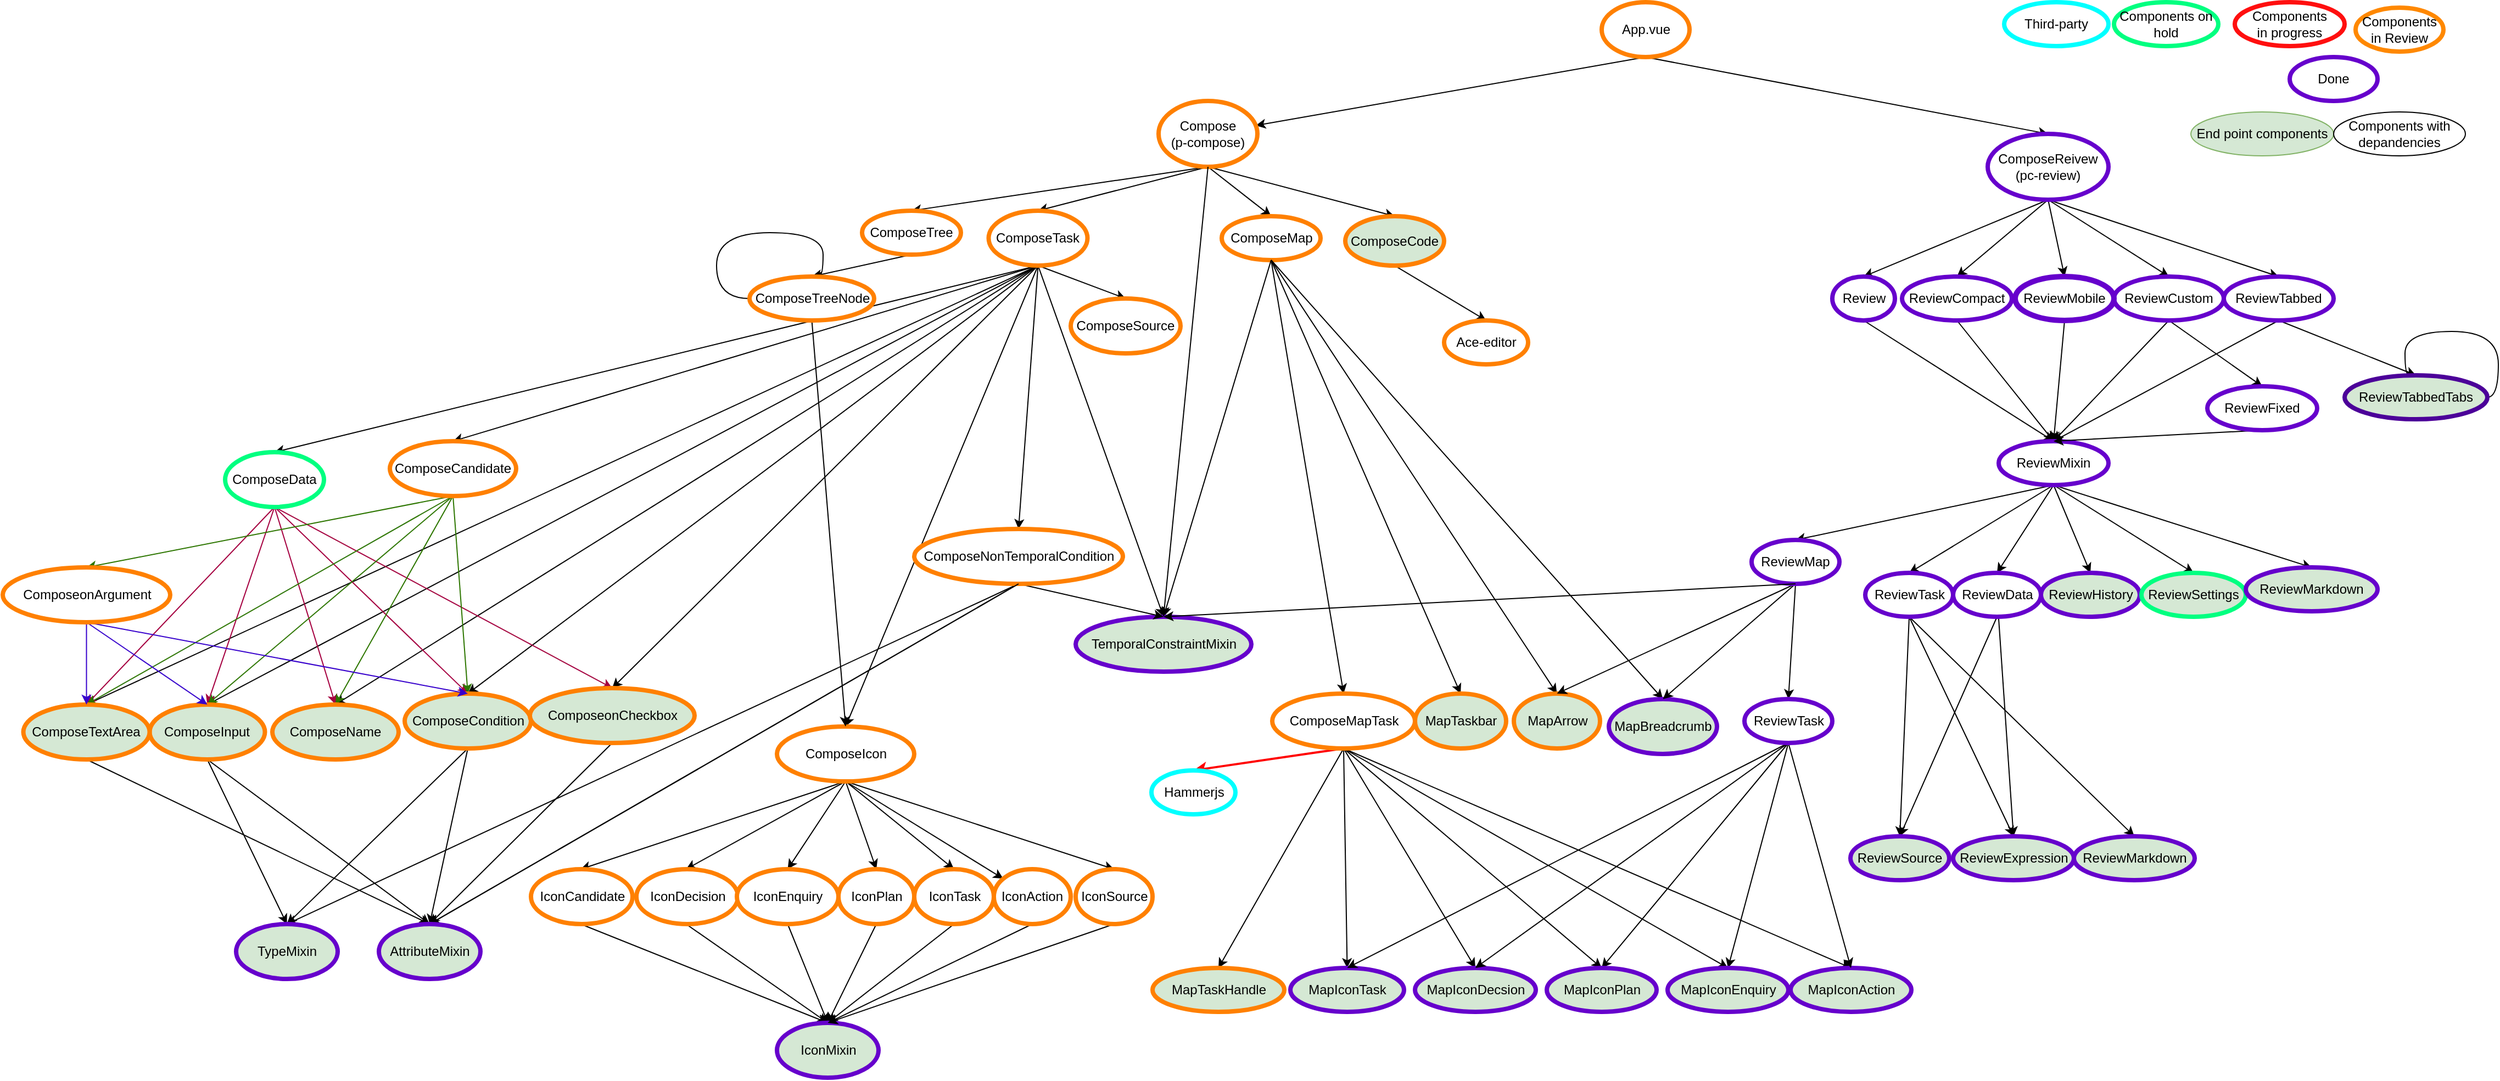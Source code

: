 <mxfile version="21.1.8" type="github">
  <diagram name="v1.0.0" id="n8G7o3eAPn_Wvr_kKuBB">
    <mxGraphModel dx="2731" dy="1041" grid="1" gridSize="10" guides="1" tooltips="1" connect="1" arrows="1" fold="1" page="1" pageScale="1" pageWidth="827" pageHeight="1169" math="0" shadow="0">
      <root>
        <mxCell id="0" />
        <mxCell id="1" parent="0" />
        <mxCell id="FQSfcEZK8xAJ8cy2tzZz-1" style="rounded=0;orthogonalLoop=1;jettySize=auto;html=1;exitX=0.5;exitY=1;exitDx=0;exitDy=0;" parent="1" source="WLR_GNIUdRpMmE6UeqxM-1" target="K1b-8OR3-BWI2US4WDN9-1" edge="1">
          <mxGeometry relative="1" as="geometry">
            <mxPoint x="397.809" y="122.42" as="sourcePoint" />
          </mxGeometry>
        </mxCell>
        <mxCell id="FQSfcEZK8xAJ8cy2tzZz-2" style="rounded=0;orthogonalLoop=1;jettySize=auto;html=1;exitX=0.5;exitY=1;exitDx=0;exitDy=0;entryX=0.5;entryY=0;entryDx=0;entryDy=0;" parent="1" source="WLR_GNIUdRpMmE6UeqxM-1" target="WLR_GNIUdRpMmE6UeqxM-2" edge="1">
          <mxGeometry relative="1" as="geometry" />
        </mxCell>
        <mxCell id="WLR_GNIUdRpMmE6UeqxM-1" value="App.vue" style="ellipse;whiteSpace=wrap;html=1;strokeWidth=4;strokeColor=#FF8000;" parent="1" vertex="1">
          <mxGeometry x="383.5" y="10" width="80" height="50" as="geometry" />
        </mxCell>
        <mxCell id="FQSfcEZK8xAJ8cy2tzZz-130" style="edgeStyle=none;rounded=0;orthogonalLoop=1;jettySize=auto;html=1;exitX=0.5;exitY=1;exitDx=0;exitDy=0;entryX=0.5;entryY=0;entryDx=0;entryDy=0;" parent="1" source="WLR_GNIUdRpMmE6UeqxM-2" target="FQSfcEZK8xAJ8cy2tzZz-120" edge="1">
          <mxGeometry relative="1" as="geometry" />
        </mxCell>
        <mxCell id="FQSfcEZK8xAJ8cy2tzZz-131" style="edgeStyle=none;rounded=0;orthogonalLoop=1;jettySize=auto;html=1;exitX=0.5;exitY=1;exitDx=0;exitDy=0;entryX=0.5;entryY=0;entryDx=0;entryDy=0;" parent="1" source="WLR_GNIUdRpMmE6UeqxM-2" target="FQSfcEZK8xAJ8cy2tzZz-121" edge="1">
          <mxGeometry relative="1" as="geometry" />
        </mxCell>
        <mxCell id="FQSfcEZK8xAJ8cy2tzZz-132" style="edgeStyle=none;rounded=0;orthogonalLoop=1;jettySize=auto;html=1;exitX=0.5;exitY=1;exitDx=0;exitDy=0;entryX=0.5;entryY=0;entryDx=0;entryDy=0;" parent="1" source="WLR_GNIUdRpMmE6UeqxM-2" target="FQSfcEZK8xAJ8cy2tzZz-127" edge="1">
          <mxGeometry relative="1" as="geometry" />
        </mxCell>
        <mxCell id="FQSfcEZK8xAJ8cy2tzZz-133" style="edgeStyle=none;rounded=0;orthogonalLoop=1;jettySize=auto;html=1;exitX=0.5;exitY=1;exitDx=0;exitDy=0;entryX=0.5;entryY=0;entryDx=0;entryDy=0;" parent="1" source="WLR_GNIUdRpMmE6UeqxM-2" target="FQSfcEZK8xAJ8cy2tzZz-128" edge="1">
          <mxGeometry relative="1" as="geometry" />
        </mxCell>
        <mxCell id="FQSfcEZK8xAJ8cy2tzZz-134" style="edgeStyle=none;rounded=0;orthogonalLoop=1;jettySize=auto;html=1;exitX=0.5;exitY=1;exitDx=0;exitDy=0;entryX=0.5;entryY=0;entryDx=0;entryDy=0;" parent="1" source="WLR_GNIUdRpMmE6UeqxM-2" target="FQSfcEZK8xAJ8cy2tzZz-129" edge="1">
          <mxGeometry relative="1" as="geometry" />
        </mxCell>
        <mxCell id="WLR_GNIUdRpMmE6UeqxM-2" value="ComposeReivew&lt;br&gt;(pc-review)" style="ellipse;whiteSpace=wrap;html=1;strokeWidth=4;strokeColor=#6600CC;" parent="1" vertex="1">
          <mxGeometry x="735" y="130" width="110" height="60" as="geometry" />
        </mxCell>
        <mxCell id="FQSfcEZK8xAJ8cy2tzZz-8" style="edgeStyle=none;rounded=0;orthogonalLoop=1;jettySize=auto;html=1;exitX=0.5;exitY=1;exitDx=0;exitDy=0;entryX=0.5;entryY=0;entryDx=0;entryDy=0;" parent="1" source="K1b-8OR3-BWI2US4WDN9-1" target="FQSfcEZK8xAJ8cy2tzZz-3" edge="1">
          <mxGeometry relative="1" as="geometry" />
        </mxCell>
        <mxCell id="FQSfcEZK8xAJ8cy2tzZz-9" style="edgeStyle=none;rounded=0;orthogonalLoop=1;jettySize=auto;html=1;exitX=0.5;exitY=1;exitDx=0;exitDy=0;entryX=0.5;entryY=0;entryDx=0;entryDy=0;" parent="1" source="K1b-8OR3-BWI2US4WDN9-1" target="FQSfcEZK8xAJ8cy2tzZz-4" edge="1">
          <mxGeometry relative="1" as="geometry" />
        </mxCell>
        <mxCell id="FQSfcEZK8xAJ8cy2tzZz-10" style="edgeStyle=none;rounded=0;orthogonalLoop=1;jettySize=auto;html=1;exitX=0.5;exitY=1;exitDx=0;exitDy=0;entryX=0.5;entryY=0;entryDx=0;entryDy=0;" parent="1" source="K1b-8OR3-BWI2US4WDN9-1" target="FQSfcEZK8xAJ8cy2tzZz-5" edge="1">
          <mxGeometry relative="1" as="geometry" />
        </mxCell>
        <mxCell id="FQSfcEZK8xAJ8cy2tzZz-11" style="edgeStyle=none;rounded=0;orthogonalLoop=1;jettySize=auto;html=1;exitX=0.5;exitY=1;exitDx=0;exitDy=0;entryX=0.5;entryY=0;entryDx=0;entryDy=0;" parent="1" source="K1b-8OR3-BWI2US4WDN9-1" target="FQSfcEZK8xAJ8cy2tzZz-6" edge="1">
          <mxGeometry relative="1" as="geometry" />
        </mxCell>
        <mxCell id="K1b-8OR3-BWI2US4WDN9-1" value="Compose&lt;br&gt;(p-compose)" style="ellipse;whiteSpace=wrap;html=1;strokeColor=#FF8000;strokeWidth=4;" parent="1" vertex="1">
          <mxGeometry x="-20" y="100" width="90" height="60" as="geometry" />
        </mxCell>
        <mxCell id="FQSfcEZK8xAJ8cy2tzZz-15" style="edgeStyle=none;rounded=0;orthogonalLoop=1;jettySize=auto;html=1;exitX=0.5;exitY=1;exitDx=0;exitDy=0;entryX=0.5;entryY=0;entryDx=0;entryDy=0;" parent="1" source="FQSfcEZK8xAJ8cy2tzZz-3" target="FQSfcEZK8xAJ8cy2tzZz-14" edge="1">
          <mxGeometry relative="1" as="geometry" />
        </mxCell>
        <mxCell id="FQSfcEZK8xAJ8cy2tzZz-3" value="ComposeMap" style="ellipse;whiteSpace=wrap;html=1;strokeColor=#FF8000;strokeWidth=4;" parent="1" vertex="1">
          <mxGeometry x="37.5" y="205" width="90" height="40" as="geometry" />
        </mxCell>
        <mxCell id="FQSfcEZK8xAJ8cy2tzZz-52" style="edgeStyle=none;rounded=0;orthogonalLoop=1;jettySize=auto;html=1;exitX=0.5;exitY=1;exitDx=0;exitDy=0;entryX=0.5;entryY=0;entryDx=0;entryDy=0;" parent="1" source="FQSfcEZK8xAJ8cy2tzZz-4" target="FQSfcEZK8xAJ8cy2tzZz-42" edge="1">
          <mxGeometry relative="1" as="geometry" />
        </mxCell>
        <mxCell id="FQSfcEZK8xAJ8cy2tzZz-53" style="edgeStyle=none;rounded=0;orthogonalLoop=1;jettySize=auto;html=1;exitX=0.5;exitY=1;exitDx=0;exitDy=0;entryX=0.5;entryY=0;entryDx=0;entryDy=0;" parent="1" source="FQSfcEZK8xAJ8cy2tzZz-4" target="FQSfcEZK8xAJ8cy2tzZz-43" edge="1">
          <mxGeometry relative="1" as="geometry" />
        </mxCell>
        <mxCell id="FQSfcEZK8xAJ8cy2tzZz-54" style="edgeStyle=none;rounded=0;orthogonalLoop=1;jettySize=auto;html=1;entryX=0.5;entryY=0;entryDx=0;entryDy=0;exitX=0.5;exitY=1;exitDx=0;exitDy=0;" parent="1" source="FQSfcEZK8xAJ8cy2tzZz-4" target="FQSfcEZK8xAJ8cy2tzZz-44" edge="1">
          <mxGeometry relative="1" as="geometry">
            <mxPoint x="-145" y="280" as="sourcePoint" />
          </mxGeometry>
        </mxCell>
        <mxCell id="FQSfcEZK8xAJ8cy2tzZz-55" style="edgeStyle=none;rounded=0;orthogonalLoop=1;jettySize=auto;html=1;exitX=0.5;exitY=1;exitDx=0;exitDy=0;entryX=0.5;entryY=0;entryDx=0;entryDy=0;" parent="1" source="FQSfcEZK8xAJ8cy2tzZz-4" target="FQSfcEZK8xAJ8cy2tzZz-45" edge="1">
          <mxGeometry relative="1" as="geometry" />
        </mxCell>
        <mxCell id="FQSfcEZK8xAJ8cy2tzZz-56" style="edgeStyle=none;rounded=0;orthogonalLoop=1;jettySize=auto;html=1;exitX=0.5;exitY=1;exitDx=0;exitDy=0;entryX=0.5;entryY=0;entryDx=0;entryDy=0;" parent="1" source="FQSfcEZK8xAJ8cy2tzZz-4" target="FQSfcEZK8xAJ8cy2tzZz-46" edge="1">
          <mxGeometry relative="1" as="geometry" />
        </mxCell>
        <mxCell id="FQSfcEZK8xAJ8cy2tzZz-57" style="edgeStyle=none;rounded=0;orthogonalLoop=1;jettySize=auto;html=1;exitX=0.5;exitY=1;exitDx=0;exitDy=0;entryX=0.5;entryY=0;entryDx=0;entryDy=0;" parent="1" source="FQSfcEZK8xAJ8cy2tzZz-4" target="FQSfcEZK8xAJ8cy2tzZz-47" edge="1">
          <mxGeometry relative="1" as="geometry" />
        </mxCell>
        <mxCell id="FQSfcEZK8xAJ8cy2tzZz-58" style="edgeStyle=none;rounded=0;orthogonalLoop=1;jettySize=auto;html=1;exitX=0.5;exitY=1;exitDx=0;exitDy=0;entryX=0.5;entryY=0;entryDx=0;entryDy=0;" parent="1" source="FQSfcEZK8xAJ8cy2tzZz-4" target="FQSfcEZK8xAJ8cy2tzZz-48" edge="1">
          <mxGeometry relative="1" as="geometry" />
        </mxCell>
        <mxCell id="FQSfcEZK8xAJ8cy2tzZz-59" style="edgeStyle=none;rounded=0;orthogonalLoop=1;jettySize=auto;html=1;exitX=0.5;exitY=1;exitDx=0;exitDy=0;entryX=0.5;entryY=0;entryDx=0;entryDy=0;" parent="1" source="FQSfcEZK8xAJ8cy2tzZz-4" target="FQSfcEZK8xAJ8cy2tzZz-49" edge="1">
          <mxGeometry relative="1" as="geometry" />
        </mxCell>
        <mxCell id="FQSfcEZK8xAJ8cy2tzZz-60" style="edgeStyle=none;rounded=0;orthogonalLoop=1;jettySize=auto;html=1;exitX=0.5;exitY=1;exitDx=0;exitDy=0;entryX=0.5;entryY=0;entryDx=0;entryDy=0;" parent="1" source="FQSfcEZK8xAJ8cy2tzZz-4" target="FQSfcEZK8xAJ8cy2tzZz-50" edge="1">
          <mxGeometry relative="1" as="geometry" />
        </mxCell>
        <mxCell id="FQSfcEZK8xAJ8cy2tzZz-62" style="edgeStyle=none;rounded=0;orthogonalLoop=1;jettySize=auto;html=1;exitX=0.5;exitY=1;exitDx=0;exitDy=0;entryX=0.5;entryY=0;entryDx=0;entryDy=0;" parent="1" source="FQSfcEZK8xAJ8cy2tzZz-4" target="FQSfcEZK8xAJ8cy2tzZz-7" edge="1">
          <mxGeometry relative="1" as="geometry" />
        </mxCell>
        <mxCell id="fpewWREkb0NHnZuS_dQi-2" style="rounded=0;orthogonalLoop=1;jettySize=auto;html=1;exitX=0.5;exitY=1;exitDx=0;exitDy=0;entryX=0.5;entryY=0;entryDx=0;entryDy=0;" edge="1" parent="1" source="FQSfcEZK8xAJ8cy2tzZz-4" target="FQSfcEZK8xAJ8cy2tzZz-51">
          <mxGeometry relative="1" as="geometry" />
        </mxCell>
        <mxCell id="FQSfcEZK8xAJ8cy2tzZz-4" value="ComposeTask" style="ellipse;whiteSpace=wrap;html=1;strokeWidth=4;strokeColor=#FF8000;" parent="1" vertex="1">
          <mxGeometry x="-174.75" y="200" width="90" height="50" as="geometry" />
        </mxCell>
        <mxCell id="FQSfcEZK8xAJ8cy2tzZz-114" style="edgeStyle=none;rounded=0;orthogonalLoop=1;jettySize=auto;html=1;exitX=0.5;exitY=1;exitDx=0;exitDy=0;entryX=0.5;entryY=0;entryDx=0;entryDy=0;" parent="1" source="FQSfcEZK8xAJ8cy2tzZz-5" target="FQSfcEZK8xAJ8cy2tzZz-113" edge="1">
          <mxGeometry relative="1" as="geometry" />
        </mxCell>
        <mxCell id="FQSfcEZK8xAJ8cy2tzZz-5" value="ComposeTree" style="ellipse;whiteSpace=wrap;html=1;strokeColor=#FF8000;strokeWidth=4;" parent="1" vertex="1">
          <mxGeometry x="-290" y="200" width="90" height="40" as="geometry" />
        </mxCell>
        <mxCell id="1Sh4EC-GFjN5RX8Deifn-7" style="edgeStyle=none;rounded=0;orthogonalLoop=1;jettySize=auto;html=1;exitX=0.5;exitY=1;exitDx=0;exitDy=0;entryX=0.5;entryY=0;entryDx=0;entryDy=0;" parent="1" source="FQSfcEZK8xAJ8cy2tzZz-6" target="1Sh4EC-GFjN5RX8Deifn-6" edge="1">
          <mxGeometry relative="1" as="geometry" />
        </mxCell>
        <mxCell id="FQSfcEZK8xAJ8cy2tzZz-6" value="ComposeCode" style="ellipse;whiteSpace=wrap;html=1;fillColor=#d5e8d4;strokeColor=#FF8000;strokeWidth=4;" parent="1" vertex="1">
          <mxGeometry x="150" y="205" width="90" height="45" as="geometry" />
        </mxCell>
        <mxCell id="FQSfcEZK8xAJ8cy2tzZz-13" style="edgeStyle=none;rounded=0;orthogonalLoop=1;jettySize=auto;html=1;exitX=1;exitY=0.5;exitDx=0;exitDy=0;" parent="1" edge="1">
          <mxGeometry relative="1" as="geometry">
            <mxPoint x="-37.5" y="465" as="sourcePoint" />
            <mxPoint x="-37.5" y="465" as="targetPoint" />
          </mxGeometry>
        </mxCell>
        <mxCell id="FQSfcEZK8xAJ8cy2tzZz-17" style="rounded=0;orthogonalLoop=1;jettySize=auto;html=1;exitX=0.5;exitY=1;exitDx=0;exitDy=0;entryX=0.5;entryY=0;entryDx=0;entryDy=0;" parent="1" source="FQSfcEZK8xAJ8cy2tzZz-3" target="FQSfcEZK8xAJ8cy2tzZz-16" edge="1">
          <mxGeometry relative="1" as="geometry" />
        </mxCell>
        <mxCell id="FQSfcEZK8xAJ8cy2tzZz-19" style="rounded=0;orthogonalLoop=1;jettySize=auto;html=1;exitX=0.5;exitY=1;exitDx=0;exitDy=0;entryX=0.5;entryY=0;entryDx=0;entryDy=0;" parent="1" source="FQSfcEZK8xAJ8cy2tzZz-3" target="FQSfcEZK8xAJ8cy2tzZz-18" edge="1">
          <mxGeometry relative="1" as="geometry" />
        </mxCell>
        <mxCell id="FQSfcEZK8xAJ8cy2tzZz-21" style="rounded=0;orthogonalLoop=1;jettySize=auto;html=1;exitX=0.5;exitY=1;exitDx=0;exitDy=0;entryX=0.5;entryY=0;entryDx=0;entryDy=0;" parent="1" source="FQSfcEZK8xAJ8cy2tzZz-3" target="FQSfcEZK8xAJ8cy2tzZz-20" edge="1">
          <mxGeometry relative="1" as="geometry" />
        </mxCell>
        <mxCell id="FQSfcEZK8xAJ8cy2tzZz-23" style="edgeStyle=none;rounded=0;orthogonalLoop=1;jettySize=auto;html=1;exitX=0.5;exitY=1;exitDx=0;exitDy=0;entryX=0.5;entryY=0;entryDx=0;entryDy=0;" parent="1" source="FQSfcEZK8xAJ8cy2tzZz-3" target="FQSfcEZK8xAJ8cy2tzZz-7" edge="1">
          <mxGeometry relative="1" as="geometry" />
        </mxCell>
        <mxCell id="FQSfcEZK8xAJ8cy2tzZz-28" style="edgeStyle=none;rounded=0;orthogonalLoop=1;jettySize=auto;html=1;entryX=0.5;entryY=0;entryDx=0;entryDy=0;exitX=0.5;exitY=1;exitDx=0;exitDy=0;" parent="1" source="FQSfcEZK8xAJ8cy2tzZz-14" target="FQSfcEZK8xAJ8cy2tzZz-27" edge="1">
          <mxGeometry relative="1" as="geometry" />
        </mxCell>
        <mxCell id="FQSfcEZK8xAJ8cy2tzZz-34" style="edgeStyle=none;rounded=0;orthogonalLoop=1;jettySize=auto;html=1;exitX=0.5;exitY=1;exitDx=0;exitDy=0;entryX=0.5;entryY=0;entryDx=0;entryDy=0;" parent="1" source="FQSfcEZK8xAJ8cy2tzZz-14" target="FQSfcEZK8xAJ8cy2tzZz-29" edge="1">
          <mxGeometry relative="1" as="geometry" />
        </mxCell>
        <mxCell id="FQSfcEZK8xAJ8cy2tzZz-35" style="edgeStyle=none;rounded=0;orthogonalLoop=1;jettySize=auto;html=1;exitX=0.5;exitY=1;exitDx=0;exitDy=0;entryX=0.5;entryY=0;entryDx=0;entryDy=0;" parent="1" source="FQSfcEZK8xAJ8cy2tzZz-14" target="FQSfcEZK8xAJ8cy2tzZz-30" edge="1">
          <mxGeometry relative="1" as="geometry" />
        </mxCell>
        <mxCell id="FQSfcEZK8xAJ8cy2tzZz-36" style="edgeStyle=none;rounded=0;orthogonalLoop=1;jettySize=auto;html=1;exitX=0.5;exitY=1;exitDx=0;exitDy=0;entryX=0.5;entryY=0;entryDx=0;entryDy=0;" parent="1" source="FQSfcEZK8xAJ8cy2tzZz-14" target="FQSfcEZK8xAJ8cy2tzZz-31" edge="1">
          <mxGeometry relative="1" as="geometry" />
        </mxCell>
        <mxCell id="FQSfcEZK8xAJ8cy2tzZz-37" style="edgeStyle=none;rounded=0;orthogonalLoop=1;jettySize=auto;html=1;exitX=0.5;exitY=1;exitDx=0;exitDy=0;entryX=0.5;entryY=0;entryDx=0;entryDy=0;" parent="1" source="FQSfcEZK8xAJ8cy2tzZz-14" target="FQSfcEZK8xAJ8cy2tzZz-32" edge="1">
          <mxGeometry relative="1" as="geometry" />
        </mxCell>
        <mxCell id="FQSfcEZK8xAJ8cy2tzZz-38" style="edgeStyle=none;rounded=0;orthogonalLoop=1;jettySize=auto;html=1;exitX=0.5;exitY=1;exitDx=0;exitDy=0;entryX=0.5;entryY=0;entryDx=0;entryDy=0;" parent="1" source="FQSfcEZK8xAJ8cy2tzZz-14" target="FQSfcEZK8xAJ8cy2tzZz-33" edge="1">
          <mxGeometry relative="1" as="geometry" />
        </mxCell>
        <mxCell id="1Sh4EC-GFjN5RX8Deifn-5" style="edgeStyle=none;rounded=0;orthogonalLoop=1;jettySize=auto;html=1;exitX=0.5;exitY=1;exitDx=0;exitDy=0;entryX=0.5;entryY=0;entryDx=0;entryDy=0;strokeWidth=2;strokeColor=#FF0000;" parent="1" source="FQSfcEZK8xAJ8cy2tzZz-14" target="1Sh4EC-GFjN5RX8Deifn-2" edge="1">
          <mxGeometry relative="1" as="geometry" />
        </mxCell>
        <mxCell id="FQSfcEZK8xAJ8cy2tzZz-14" value="ComposeMapTask" style="ellipse;whiteSpace=wrap;html=1;strokeColor=#FF8000;strokeWidth=4;" parent="1" vertex="1">
          <mxGeometry x="83.5" y="640" width="130" height="50" as="geometry" />
        </mxCell>
        <mxCell id="FQSfcEZK8xAJ8cy2tzZz-16" value="MapArrow" style="ellipse;whiteSpace=wrap;html=1;fillColor=#d5e8d4;strokeColor=#FF8000;strokeWidth=4;" parent="1" vertex="1">
          <mxGeometry x="303.5" y="640" width="78.5" height="50" as="geometry" />
        </mxCell>
        <mxCell id="FQSfcEZK8xAJ8cy2tzZz-18" value="MapBreadcrumb" style="ellipse;whiteSpace=wrap;html=1;fillColor=#d5e8d4;strokeColor=#6600CC;strokeWidth=4;" parent="1" vertex="1">
          <mxGeometry x="390" y="645" width="98.5" height="50" as="geometry" />
        </mxCell>
        <mxCell id="FQSfcEZK8xAJ8cy2tzZz-20" value="MapTaskbar" style="ellipse;whiteSpace=wrap;html=1;fillColor=#d5e8d4;strokeColor=#FF8000;strokeWidth=4;" parent="1" vertex="1">
          <mxGeometry x="213.5" y="640" width="83" height="50" as="geometry" />
        </mxCell>
        <mxCell id="FQSfcEZK8xAJ8cy2tzZz-27" value="&lt;div style=&quot;font-size: 12px; line-height: 19px;&quot;&gt;&lt;span style=&quot;font-size: 12px;&quot;&gt;&lt;font style=&quot;font-size: 12px;&quot; color=&quot;#030303&quot;&gt;MapTaskHandle&lt;/font&gt;&lt;/span&gt;&lt;/div&gt;" style="ellipse;whiteSpace=wrap;html=1;fontSize=12;fillColor=#d5e8d4;strokeColor=#FF8000;labelBackgroundColor=none;strokeWidth=4;" parent="1" vertex="1">
          <mxGeometry x="-25.5" y="890" width="120" height="40" as="geometry" />
        </mxCell>
        <mxCell id="FQSfcEZK8xAJ8cy2tzZz-29" value="&lt;div style=&quot;font-size: 12px; line-height: 19px;&quot;&gt;&lt;span style=&quot;font-size: 12px;&quot;&gt;&lt;font style=&quot;font-size: 12px;&quot; color=&quot;#030303&quot;&gt;MapIconTask&lt;/font&gt;&lt;/span&gt;&lt;/div&gt;" style="ellipse;whiteSpace=wrap;html=1;fontSize=12;fillColor=#d5e8d4;strokeColor=#6600CC;labelBackgroundColor=none;strokeWidth=4;" parent="1" vertex="1">
          <mxGeometry x="100" y="890" width="103.5" height="40" as="geometry" />
        </mxCell>
        <mxCell id="FQSfcEZK8xAJ8cy2tzZz-7" value="TemporalConstraintMixin" style="ellipse;whiteSpace=wrap;html=1;fillColor=#d5e8d4;strokeColor=#6600CC;strokeWidth=4;" parent="1" vertex="1">
          <mxGeometry x="-95.5" y="570" width="160" height="50" as="geometry" />
        </mxCell>
        <mxCell id="FQSfcEZK8xAJ8cy2tzZz-30" value="&lt;div style=&quot;font-size: 12px; line-height: 19px;&quot;&gt;&lt;span style=&quot;font-size: 12px;&quot;&gt;&lt;font style=&quot;font-size: 12px;&quot; color=&quot;#030303&quot;&gt;MapIconDecsion&lt;/font&gt;&lt;/span&gt;&lt;/div&gt;" style="ellipse;whiteSpace=wrap;html=1;fontSize=12;fillColor=#d5e8d4;strokeColor=#6600CC;labelBackgroundColor=none;strokeWidth=4;" parent="1" vertex="1">
          <mxGeometry x="213.5" y="890" width="110" height="40" as="geometry" />
        </mxCell>
        <mxCell id="FQSfcEZK8xAJ8cy2tzZz-31" value="&lt;div style=&quot;font-size: 12px; line-height: 19px;&quot;&gt;&lt;span style=&quot;font-size: 12px;&quot;&gt;&lt;font style=&quot;font-size: 12px;&quot; color=&quot;#030303&quot;&gt;MapIconPlan&lt;/font&gt;&lt;/span&gt;&lt;/div&gt;" style="ellipse;whiteSpace=wrap;html=1;fontSize=12;fillColor=#d5e8d4;strokeColor=#82b366;labelBackgroundColor=none;" parent="1" vertex="1">
          <mxGeometry x="333.5" y="890" width="100" height="40" as="geometry" />
        </mxCell>
        <mxCell id="FQSfcEZK8xAJ8cy2tzZz-32" value="&lt;div style=&quot;font-size: 12px; line-height: 19px;&quot;&gt;&lt;span style=&quot;font-size: 12px;&quot;&gt;&lt;font style=&quot;font-size: 12px;&quot; color=&quot;#030303&quot;&gt;MapIconEnquiry&lt;/font&gt;&lt;/span&gt;&lt;/div&gt;" style="ellipse;whiteSpace=wrap;html=1;fontSize=12;fillColor=#d5e8d4;strokeColor=#82b366;labelBackgroundColor=none;" parent="1" vertex="1">
          <mxGeometry x="443.5" y="890" width="110" height="40" as="geometry" />
        </mxCell>
        <mxCell id="FQSfcEZK8xAJ8cy2tzZz-33" value="&lt;div style=&quot;font-size: 12px; line-height: 19px;&quot;&gt;&lt;span style=&quot;font-size: 12px;&quot;&gt;&lt;font style=&quot;font-size: 12px;&quot; color=&quot;#030303&quot;&gt;MapIconAction&lt;/font&gt;&lt;/span&gt;&lt;/div&gt;" style="ellipse;whiteSpace=wrap;html=1;fontSize=12;fillColor=#d5e8d4;strokeColor=#6600CC;labelBackgroundColor=none;strokeWidth=4;" parent="1" vertex="1">
          <mxGeometry x="555.5" y="890" width="110" height="40" as="geometry" />
        </mxCell>
        <mxCell id="FQSfcEZK8xAJ8cy2tzZz-12" style="edgeStyle=none;rounded=0;orthogonalLoop=1;jettySize=auto;html=1;exitX=0.5;exitY=1;exitDx=0;exitDy=0;entryX=0.5;entryY=0;entryDx=0;entryDy=0;labelBorderColor=#FFFFFF;shadow=0;" parent="1" source="K1b-8OR3-BWI2US4WDN9-1" target="FQSfcEZK8xAJ8cy2tzZz-7" edge="1">
          <mxGeometry relative="1" as="geometry" />
        </mxCell>
        <mxCell id="FQSfcEZK8xAJ8cy2tzZz-65" style="edgeStyle=none;rounded=0;orthogonalLoop=1;jettySize=auto;html=1;exitX=0.5;exitY=1;exitDx=0;exitDy=0;entryX=0.5;entryY=0;entryDx=0;entryDy=0;fillColor=#d80073;strokeColor=#A50040;" parent="1" source="FQSfcEZK8xAJ8cy2tzZz-42" target="FQSfcEZK8xAJ8cy2tzZz-50" edge="1">
          <mxGeometry relative="1" as="geometry" />
        </mxCell>
        <mxCell id="FQSfcEZK8xAJ8cy2tzZz-66" style="edgeStyle=none;rounded=0;orthogonalLoop=1;jettySize=auto;html=1;exitX=0.5;exitY=1;exitDx=0;exitDy=0;entryX=0.5;entryY=0;entryDx=0;entryDy=0;fillColor=#d80073;strokeColor=#A50040;" parent="1" source="FQSfcEZK8xAJ8cy2tzZz-42" target="FQSfcEZK8xAJ8cy2tzZz-46" edge="1">
          <mxGeometry relative="1" as="geometry" />
        </mxCell>
        <mxCell id="FQSfcEZK8xAJ8cy2tzZz-67" style="edgeStyle=none;rounded=0;orthogonalLoop=1;jettySize=auto;html=1;exitX=0.5;exitY=1;exitDx=0;exitDy=0;entryX=0.5;entryY=0;entryDx=0;entryDy=0;fillColor=#d80073;strokeColor=#A50040;" parent="1" source="FQSfcEZK8xAJ8cy2tzZz-42" target="FQSfcEZK8xAJ8cy2tzZz-47" edge="1">
          <mxGeometry relative="1" as="geometry" />
        </mxCell>
        <mxCell id="FQSfcEZK8xAJ8cy2tzZz-68" style="edgeStyle=none;rounded=0;orthogonalLoop=1;jettySize=auto;html=1;exitX=0.5;exitY=1;exitDx=0;exitDy=0;entryX=0.5;entryY=0;entryDx=0;entryDy=0;fillColor=#d80073;strokeColor=#A50040;" parent="1" source="FQSfcEZK8xAJ8cy2tzZz-42" target="FQSfcEZK8xAJ8cy2tzZz-45" edge="1">
          <mxGeometry relative="1" as="geometry" />
        </mxCell>
        <mxCell id="FQSfcEZK8xAJ8cy2tzZz-69" style="edgeStyle=none;rounded=0;orthogonalLoop=1;jettySize=auto;html=1;exitX=0.5;exitY=1;exitDx=0;exitDy=0;entryX=0.5;entryY=0;entryDx=0;entryDy=0;fillColor=#d80073;strokeColor=#A50040;" parent="1" source="FQSfcEZK8xAJ8cy2tzZz-42" target="FQSfcEZK8xAJ8cy2tzZz-48" edge="1">
          <mxGeometry relative="1" as="geometry" />
        </mxCell>
        <mxCell id="FQSfcEZK8xAJ8cy2tzZz-42" value="ComposeData" style="ellipse;whiteSpace=wrap;html=1;strokeColor=#00FF80;strokeWidth=4;" parent="1" vertex="1">
          <mxGeometry x="-870" y="420" width="90" height="50" as="geometry" />
        </mxCell>
        <mxCell id="FQSfcEZK8xAJ8cy2tzZz-43" value="ComposeSource" style="ellipse;whiteSpace=wrap;html=1;fillColor=default;strokeColor=#FF8000;strokeWidth=4;" parent="1" vertex="1">
          <mxGeometry x="-100" y="280" width="100" height="50" as="geometry" />
        </mxCell>
        <mxCell id="FQSfcEZK8xAJ8cy2tzZz-72" style="edgeStyle=none;rounded=0;orthogonalLoop=1;jettySize=auto;html=1;exitX=0.5;exitY=1;exitDx=0;exitDy=0;entryX=0.5;entryY=0;entryDx=0;entryDy=0;fillColor=#60a917;strokeColor=#2D7600;" parent="1" source="FQSfcEZK8xAJ8cy2tzZz-44" target="FQSfcEZK8xAJ8cy2tzZz-71" edge="1">
          <mxGeometry relative="1" as="geometry" />
        </mxCell>
        <mxCell id="FQSfcEZK8xAJ8cy2tzZz-74" style="edgeStyle=none;rounded=0;orthogonalLoop=1;jettySize=auto;html=1;exitX=0.5;exitY=1;exitDx=0;exitDy=0;entryX=0.5;entryY=0;entryDx=0;entryDy=0;fillColor=#60a917;strokeColor=#2D7600;" parent="1" source="FQSfcEZK8xAJ8cy2tzZz-44" target="FQSfcEZK8xAJ8cy2tzZz-48" edge="1">
          <mxGeometry relative="1" as="geometry" />
        </mxCell>
        <mxCell id="FQSfcEZK8xAJ8cy2tzZz-75" style="edgeStyle=none;rounded=0;orthogonalLoop=1;jettySize=auto;html=1;exitX=0.5;exitY=1;exitDx=0;exitDy=0;entryX=0.5;entryY=0;entryDx=0;entryDy=0;fillColor=#60a917;strokeColor=#2D7600;" parent="1" source="FQSfcEZK8xAJ8cy2tzZz-44" target="FQSfcEZK8xAJ8cy2tzZz-45" edge="1">
          <mxGeometry relative="1" as="geometry" />
        </mxCell>
        <mxCell id="FQSfcEZK8xAJ8cy2tzZz-76" style="edgeStyle=none;rounded=0;orthogonalLoop=1;jettySize=auto;html=1;exitX=0.5;exitY=1;exitDx=0;exitDy=0;entryX=0.5;entryY=0;entryDx=0;entryDy=0;fillColor=#60a917;strokeColor=#2D7600;" parent="1" source="FQSfcEZK8xAJ8cy2tzZz-44" target="FQSfcEZK8xAJ8cy2tzZz-46" edge="1">
          <mxGeometry relative="1" as="geometry" />
        </mxCell>
        <mxCell id="FQSfcEZK8xAJ8cy2tzZz-77" style="edgeStyle=none;rounded=0;orthogonalLoop=1;jettySize=auto;html=1;exitX=0.5;exitY=1;exitDx=0;exitDy=0;entryX=0.5;entryY=0;entryDx=0;entryDy=0;fillColor=#60a917;strokeColor=#2D7600;" parent="1" source="FQSfcEZK8xAJ8cy2tzZz-44" target="FQSfcEZK8xAJ8cy2tzZz-47" edge="1">
          <mxGeometry relative="1" as="geometry" />
        </mxCell>
        <mxCell id="FQSfcEZK8xAJ8cy2tzZz-45" value="ComposeName" style="ellipse;whiteSpace=wrap;html=1;fillColor=#d5e8d4;strokeColor=#FF8000;strokeWidth=4;" parent="1" vertex="1">
          <mxGeometry x="-827" y="650" width="115" height="50" as="geometry" />
        </mxCell>
        <mxCell id="fpewWREkb0NHnZuS_dQi-7" style="rounded=0;orthogonalLoop=1;jettySize=auto;html=1;exitX=0.5;exitY=1;exitDx=0;exitDy=0;entryX=0.5;entryY=0;entryDx=0;entryDy=0;" edge="1" parent="1" source="FQSfcEZK8xAJ8cy2tzZz-46" target="FQSfcEZK8xAJ8cy2tzZz-105">
          <mxGeometry relative="1" as="geometry" />
        </mxCell>
        <mxCell id="fpewWREkb0NHnZuS_dQi-9" style="edgeStyle=none;rounded=0;orthogonalLoop=1;jettySize=auto;html=1;exitX=0.5;exitY=1;exitDx=0;exitDy=0;entryX=0.5;entryY=0;entryDx=0;entryDy=0;" edge="1" parent="1" source="FQSfcEZK8xAJ8cy2tzZz-46" target="FQSfcEZK8xAJ8cy2tzZz-107">
          <mxGeometry relative="1" as="geometry" />
        </mxCell>
        <mxCell id="FQSfcEZK8xAJ8cy2tzZz-46" value="ComposeInput" style="ellipse;whiteSpace=wrap;html=1;fillColor=#d5e8d4;strokeColor=#FF8000;strokeWidth=4;" parent="1" vertex="1">
          <mxGeometry x="-938.75" y="650" width="105" height="50" as="geometry" />
        </mxCell>
        <mxCell id="fpewWREkb0NHnZuS_dQi-3" style="rounded=0;orthogonalLoop=1;jettySize=auto;html=1;exitX=0.5;exitY=1;exitDx=0;exitDy=0;entryX=0.5;entryY=0;entryDx=0;entryDy=0;" edge="1" parent="1" source="FQSfcEZK8xAJ8cy2tzZz-47" target="FQSfcEZK8xAJ8cy2tzZz-107">
          <mxGeometry relative="1" as="geometry" />
        </mxCell>
        <mxCell id="FQSfcEZK8xAJ8cy2tzZz-47" value="ComposeTextArea" style="ellipse;whiteSpace=wrap;html=1;fillColor=#d5e8d4;strokeColor=#FF8000;strokeWidth=4;" parent="1" vertex="1">
          <mxGeometry x="-1053.75" y="650" width="115" height="50" as="geometry" />
        </mxCell>
        <mxCell id="fpewWREkb0NHnZuS_dQi-10" style="edgeStyle=none;rounded=0;orthogonalLoop=1;jettySize=auto;html=1;exitX=0.5;exitY=1;exitDx=0;exitDy=0;entryX=0.5;entryY=0;entryDx=0;entryDy=0;" edge="1" parent="1" source="FQSfcEZK8xAJ8cy2tzZz-48" target="FQSfcEZK8xAJ8cy2tzZz-107">
          <mxGeometry relative="1" as="geometry" />
        </mxCell>
        <mxCell id="fpewWREkb0NHnZuS_dQi-11" style="edgeStyle=none;rounded=0;orthogonalLoop=1;jettySize=auto;html=1;exitX=0.5;exitY=1;exitDx=0;exitDy=0;entryX=0.5;entryY=0;entryDx=0;entryDy=0;" edge="1" parent="1" source="FQSfcEZK8xAJ8cy2tzZz-48" target="FQSfcEZK8xAJ8cy2tzZz-105">
          <mxGeometry relative="1" as="geometry" />
        </mxCell>
        <mxCell id="FQSfcEZK8xAJ8cy2tzZz-48" value="ComposeCondition" style="ellipse;whiteSpace=wrap;html=1;fillColor=#d5e8d4;strokeColor=#FF8000;strokeWidth=4;" parent="1" vertex="1">
          <mxGeometry x="-706.5" y="640" width="115" height="50" as="geometry" />
        </mxCell>
        <mxCell id="FQSfcEZK8xAJ8cy2tzZz-109" style="edgeStyle=none;rounded=0;orthogonalLoop=1;jettySize=auto;html=1;exitX=0.5;exitY=1;exitDx=0;exitDy=0;entryX=0.5;entryY=0;entryDx=0;entryDy=0;" parent="1" source="FQSfcEZK8xAJ8cy2tzZz-49" target="FQSfcEZK8xAJ8cy2tzZz-107" edge="1">
          <mxGeometry relative="1" as="geometry" />
        </mxCell>
        <mxCell id="FQSfcEZK8xAJ8cy2tzZz-110" style="edgeStyle=none;rounded=0;orthogonalLoop=1;jettySize=auto;html=1;exitX=0.5;exitY=1;exitDx=0;exitDy=0;entryX=0.5;entryY=0;entryDx=0;entryDy=0;" parent="1" source="FQSfcEZK8xAJ8cy2tzZz-49" target="FQSfcEZK8xAJ8cy2tzZz-7" edge="1">
          <mxGeometry relative="1" as="geometry" />
        </mxCell>
        <mxCell id="fpewWREkb0NHnZuS_dQi-14" style="edgeStyle=none;rounded=0;orthogonalLoop=1;jettySize=auto;html=1;exitX=0.5;exitY=1;exitDx=0;exitDy=0;entryX=0.5;entryY=0;entryDx=0;entryDy=0;" edge="1" parent="1" source="FQSfcEZK8xAJ8cy2tzZz-49" target="FQSfcEZK8xAJ8cy2tzZz-105">
          <mxGeometry relative="1" as="geometry" />
        </mxCell>
        <mxCell id="FQSfcEZK8xAJ8cy2tzZz-49" value="ComposeNonTemporalCondition" style="ellipse;whiteSpace=wrap;html=1;strokeColor=#FF8000;strokeWidth=4;" parent="1" vertex="1">
          <mxGeometry x="-242.5" y="490" width="190" height="50" as="geometry" />
        </mxCell>
        <mxCell id="FQSfcEZK8xAJ8cy2tzZz-90" style="edgeStyle=none;rounded=0;orthogonalLoop=1;jettySize=auto;html=1;exitX=0.5;exitY=1;exitDx=0;exitDy=0;entryX=0.5;entryY=0;entryDx=0;entryDy=0;" parent="1" source="FQSfcEZK8xAJ8cy2tzZz-51" target="FQSfcEZK8xAJ8cy2tzZz-84" edge="1">
          <mxGeometry relative="1" as="geometry" />
        </mxCell>
        <mxCell id="FQSfcEZK8xAJ8cy2tzZz-91" style="edgeStyle=none;rounded=0;orthogonalLoop=1;jettySize=auto;html=1;exitX=0.5;exitY=1;exitDx=0;exitDy=0;entryX=0.5;entryY=0;entryDx=0;entryDy=0;" parent="1" source="FQSfcEZK8xAJ8cy2tzZz-51" target="FQSfcEZK8xAJ8cy2tzZz-85" edge="1">
          <mxGeometry relative="1" as="geometry" />
        </mxCell>
        <mxCell id="FQSfcEZK8xAJ8cy2tzZz-92" style="edgeStyle=none;rounded=0;orthogonalLoop=1;jettySize=auto;html=1;exitX=0.5;exitY=1;exitDx=0;exitDy=0;entryX=0.5;entryY=0;entryDx=0;entryDy=0;" parent="1" source="FQSfcEZK8xAJ8cy2tzZz-51" target="FQSfcEZK8xAJ8cy2tzZz-86" edge="1">
          <mxGeometry relative="1" as="geometry" />
        </mxCell>
        <mxCell id="FQSfcEZK8xAJ8cy2tzZz-93" style="edgeStyle=none;rounded=0;orthogonalLoop=1;jettySize=auto;html=1;exitX=0.5;exitY=1;exitDx=0;exitDy=0;entryX=0.5;entryY=0;entryDx=0;entryDy=0;" parent="1" source="FQSfcEZK8xAJ8cy2tzZz-51" target="FQSfcEZK8xAJ8cy2tzZz-87" edge="1">
          <mxGeometry relative="1" as="geometry" />
        </mxCell>
        <mxCell id="FQSfcEZK8xAJ8cy2tzZz-94" style="edgeStyle=none;rounded=0;orthogonalLoop=1;jettySize=auto;html=1;exitX=0.5;exitY=1;exitDx=0;exitDy=0;entryX=0.5;entryY=0;entryDx=0;entryDy=0;" parent="1" source="FQSfcEZK8xAJ8cy2tzZz-51" target="FQSfcEZK8xAJ8cy2tzZz-88" edge="1">
          <mxGeometry relative="1" as="geometry" />
        </mxCell>
        <mxCell id="FQSfcEZK8xAJ8cy2tzZz-95" style="edgeStyle=none;rounded=0;orthogonalLoop=1;jettySize=auto;html=1;exitX=0.5;exitY=1;exitDx=0;exitDy=0;" parent="1" source="FQSfcEZK8xAJ8cy2tzZz-51" target="FQSfcEZK8xAJ8cy2tzZz-89" edge="1">
          <mxGeometry relative="1" as="geometry" />
        </mxCell>
        <mxCell id="hgqMB4pY9LAcgHJK_ChO-7" style="edgeStyle=none;rounded=0;orthogonalLoop=1;jettySize=auto;html=1;exitX=0.5;exitY=1;exitDx=0;exitDy=0;entryX=0.5;entryY=0;entryDx=0;entryDy=0;" parent="1" source="FQSfcEZK8xAJ8cy2tzZz-51" target="hgqMB4pY9LAcgHJK_ChO-5" edge="1">
          <mxGeometry relative="1" as="geometry" />
        </mxCell>
        <mxCell id="FQSfcEZK8xAJ8cy2tzZz-51" value="ComposeIcon" style="ellipse;whiteSpace=wrap;html=1;strokeWidth=4;strokeColor=#FF8000;" parent="1" vertex="1">
          <mxGeometry x="-367.5" y="670" width="125" height="50" as="geometry" />
        </mxCell>
        <mxCell id="FQSfcEZK8xAJ8cy2tzZz-80" style="edgeStyle=none;rounded=0;orthogonalLoop=1;jettySize=auto;html=1;exitX=0.5;exitY=1;exitDx=0;exitDy=0;entryX=0.5;entryY=0;entryDx=0;entryDy=0;fillColor=#6a00ff;strokeColor=#3700CC;" parent="1" source="FQSfcEZK8xAJ8cy2tzZz-71" target="FQSfcEZK8xAJ8cy2tzZz-46" edge="1">
          <mxGeometry relative="1" as="geometry" />
        </mxCell>
        <mxCell id="FQSfcEZK8xAJ8cy2tzZz-81" style="edgeStyle=none;rounded=0;orthogonalLoop=1;jettySize=auto;html=1;exitX=0.5;exitY=1;exitDx=0;exitDy=0;entryX=0.5;entryY=0;entryDx=0;entryDy=0;fillColor=#6a00ff;strokeColor=#3700CC;" parent="1" source="FQSfcEZK8xAJ8cy2tzZz-71" target="FQSfcEZK8xAJ8cy2tzZz-48" edge="1">
          <mxGeometry relative="1" as="geometry" />
        </mxCell>
        <mxCell id="FQSfcEZK8xAJ8cy2tzZz-82" style="edgeStyle=none;rounded=0;orthogonalLoop=1;jettySize=auto;html=1;exitX=0.5;exitY=1;exitDx=0;exitDy=0;entryX=0.5;entryY=0;entryDx=0;entryDy=0;fillColor=#6a00ff;strokeColor=#3700CC;" parent="1" source="FQSfcEZK8xAJ8cy2tzZz-71" target="FQSfcEZK8xAJ8cy2tzZz-47" edge="1">
          <mxGeometry relative="1" as="geometry" />
        </mxCell>
        <mxCell id="FQSfcEZK8xAJ8cy2tzZz-71" value="ComposeonArgument" style="ellipse;whiteSpace=wrap;html=1;strokeWidth=4;strokeColor=#FF8000;" parent="1" vertex="1">
          <mxGeometry x="-1072.5" y="525" width="152.5" height="50" as="geometry" />
        </mxCell>
        <mxCell id="FQSfcEZK8xAJ8cy2tzZz-44" value="ComposeCandidate" style="ellipse;whiteSpace=wrap;html=1;strokeWidth=4;strokeColor=#FF8000;" parent="1" vertex="1">
          <mxGeometry x="-720" y="410" width="115" height="50" as="geometry" />
        </mxCell>
        <mxCell id="FQSfcEZK8xAJ8cy2tzZz-99" style="edgeStyle=none;rounded=0;orthogonalLoop=1;jettySize=auto;html=1;exitX=0.5;exitY=1;exitDx=0;exitDy=0;entryX=0.5;entryY=0;entryDx=0;entryDy=0;" parent="1" source="FQSfcEZK8xAJ8cy2tzZz-84" target="FQSfcEZK8xAJ8cy2tzZz-98" edge="1">
          <mxGeometry relative="1" as="geometry">
            <mxPoint x="-347.5" y="1070" as="targetPoint" />
          </mxGeometry>
        </mxCell>
        <mxCell id="FQSfcEZK8xAJ8cy2tzZz-84" value="IconCandidate" style="ellipse;whiteSpace=wrap;html=1;" parent="1" vertex="1">
          <mxGeometry x="-592.5" y="800" width="92.5" height="50" as="geometry" />
        </mxCell>
        <mxCell id="FQSfcEZK8xAJ8cy2tzZz-100" style="edgeStyle=none;rounded=0;orthogonalLoop=1;jettySize=auto;html=1;exitX=0.5;exitY=1;exitDx=0;exitDy=0;entryX=0.5;entryY=0;entryDx=0;entryDy=0;" parent="1" source="FQSfcEZK8xAJ8cy2tzZz-85" target="FQSfcEZK8xAJ8cy2tzZz-98" edge="1">
          <mxGeometry relative="1" as="geometry" />
        </mxCell>
        <mxCell id="FQSfcEZK8xAJ8cy2tzZz-85" value="IconDecision" style="ellipse;whiteSpace=wrap;html=1;" parent="1" vertex="1">
          <mxGeometry x="-496.5" y="800" width="92.5" height="50" as="geometry" />
        </mxCell>
        <mxCell id="FQSfcEZK8xAJ8cy2tzZz-101" style="edgeStyle=none;rounded=0;orthogonalLoop=1;jettySize=auto;html=1;exitX=0.5;exitY=1;exitDx=0;exitDy=0;entryX=0.5;entryY=0;entryDx=0;entryDy=0;" parent="1" source="FQSfcEZK8xAJ8cy2tzZz-86" target="FQSfcEZK8xAJ8cy2tzZz-98" edge="1">
          <mxGeometry relative="1" as="geometry">
            <mxPoint x="-327.5" y="1080" as="targetPoint" />
          </mxGeometry>
        </mxCell>
        <mxCell id="FQSfcEZK8xAJ8cy2tzZz-86" value="IconEnquiry" style="ellipse;whiteSpace=wrap;html=1;" parent="1" vertex="1">
          <mxGeometry x="-404" y="800" width="92.5" height="50" as="geometry" />
        </mxCell>
        <mxCell id="FQSfcEZK8xAJ8cy2tzZz-102" style="edgeStyle=none;rounded=0;orthogonalLoop=1;jettySize=auto;html=1;exitX=0.5;exitY=1;exitDx=0;exitDy=0;entryX=0.5;entryY=0;entryDx=0;entryDy=0;" parent="1" source="FQSfcEZK8xAJ8cy2tzZz-87" target="FQSfcEZK8xAJ8cy2tzZz-98" edge="1">
          <mxGeometry relative="1" as="geometry" />
        </mxCell>
        <mxCell id="FQSfcEZK8xAJ8cy2tzZz-87" value="IconPlan&lt;span style=&quot;color: rgba(0, 0, 0, 0); font-family: monospace; font-size: 0px; text-align: start; white-space: nowrap;&quot;&gt;%3CmxGraphModel%3E%3Croot%3E%3CmxCell%20id%3D%220%22%2F%3E%3CmxCell%20id%3D%221%22%20parent%3D%220%22%2F%3E%3CmxCell%20id%3D%222%22%20value%3D%22Icon%22%20style%3D%22ellipse%3BwhiteSpace%3Dwrap%3Bhtml%3D1%3B%22%20vertex%3D%221%22%20parent%3D%221%22%3E%3CmxGeometry%20x%3D%22-290%22%20y%3D%22910%22%20width%3D%2292.5%22%20height%3D%2250%22%20as%3D%22geometry%22%2F%3E%3C%2FmxCell%3E%3C%2Froot%3E%3C%2FmxGraphModel%3E&lt;/span&gt;" style="ellipse;whiteSpace=wrap;html=1;" parent="1" vertex="1">
          <mxGeometry x="-311.5" y="800" width="69" height="50" as="geometry" />
        </mxCell>
        <mxCell id="FQSfcEZK8xAJ8cy2tzZz-103" style="edgeStyle=none;rounded=0;orthogonalLoop=1;jettySize=auto;html=1;exitX=0.5;exitY=1;exitDx=0;exitDy=0;entryX=0.5;entryY=0;entryDx=0;entryDy=0;" parent="1" source="FQSfcEZK8xAJ8cy2tzZz-88" target="FQSfcEZK8xAJ8cy2tzZz-98" edge="1">
          <mxGeometry relative="1" as="geometry" />
        </mxCell>
        <mxCell id="FQSfcEZK8xAJ8cy2tzZz-88" value="IconTask" style="ellipse;whiteSpace=wrap;html=1;strokeWidth=4;strokeColor=#FF8000;" parent="1" vertex="1">
          <mxGeometry x="-242.5" y="800" width="72.5" height="50" as="geometry" />
        </mxCell>
        <mxCell id="FQSfcEZK8xAJ8cy2tzZz-104" style="edgeStyle=none;rounded=0;orthogonalLoop=1;jettySize=auto;html=1;exitX=0.5;exitY=1;exitDx=0;exitDy=0;entryX=0.5;entryY=0;entryDx=0;entryDy=0;" parent="1" source="FQSfcEZK8xAJ8cy2tzZz-89" target="FQSfcEZK8xAJ8cy2tzZz-98" edge="1">
          <mxGeometry relative="1" as="geometry" />
        </mxCell>
        <mxCell id="FQSfcEZK8xAJ8cy2tzZz-89" value="IconAction" style="ellipse;whiteSpace=wrap;html=1;strokeWidth=4;strokeColor=#FF8000;" parent="1" vertex="1">
          <mxGeometry x="-170" y="800" width="70" height="50" as="geometry" />
        </mxCell>
        <mxCell id="fpewWREkb0NHnZuS_dQi-12" style="edgeStyle=none;rounded=0;orthogonalLoop=1;jettySize=auto;html=1;exitX=0.5;exitY=1;exitDx=0;exitDy=0;entryX=0.5;entryY=0;entryDx=0;entryDy=0;" edge="1" parent="1" source="FQSfcEZK8xAJ8cy2tzZz-50" target="FQSfcEZK8xAJ8cy2tzZz-107">
          <mxGeometry relative="1" as="geometry" />
        </mxCell>
        <mxCell id="FQSfcEZK8xAJ8cy2tzZz-50" value="ComposeonCheckbox" style="ellipse;whiteSpace=wrap;html=1;fillColor=#d5e8d4;strokeColor=#FF8000;strokeWidth=4;" parent="1" vertex="1">
          <mxGeometry x="-592.5" y="635" width="150" height="50" as="geometry" />
        </mxCell>
        <mxCell id="FQSfcEZK8xAJ8cy2tzZz-98" value="IconMixin" style="ellipse;whiteSpace=wrap;html=1;fillColor=#d5e8d4;strokeColor=#6600CC;strokeWidth=4;" parent="1" vertex="1">
          <mxGeometry x="-367.5" y="940" width="92.5" height="50" as="geometry" />
        </mxCell>
        <mxCell id="FQSfcEZK8xAJ8cy2tzZz-105" value="TypeMixin" style="ellipse;whiteSpace=wrap;html=1;fillColor=#d5e8d4;strokeColor=#6600CC;strokeWidth=4;" parent="1" vertex="1">
          <mxGeometry x="-860" y="850" width="92.5" height="50" as="geometry" />
        </mxCell>
        <mxCell id="FQSfcEZK8xAJ8cy2tzZz-117" style="edgeStyle=none;rounded=0;orthogonalLoop=1;jettySize=auto;html=1;exitX=0.5;exitY=1;exitDx=0;exitDy=0;entryX=0.5;entryY=0;entryDx=0;entryDy=0;" parent="1" source="FQSfcEZK8xAJ8cy2tzZz-113" target="FQSfcEZK8xAJ8cy2tzZz-51" edge="1">
          <mxGeometry relative="1" as="geometry">
            <mxPoint x="-310" y="590" as="targetPoint" />
          </mxGeometry>
        </mxCell>
        <mxCell id="FQSfcEZK8xAJ8cy2tzZz-119" style="edgeStyle=orthogonalEdgeStyle;rounded=0;orthogonalLoop=1;jettySize=auto;html=1;exitX=0;exitY=0.5;exitDx=0;exitDy=0;curved=1;entryX=0.5;entryY=0;entryDx=0;entryDy=0;" parent="1" source="FQSfcEZK8xAJ8cy2tzZz-113" target="FQSfcEZK8xAJ8cy2tzZz-113" edge="1">
          <mxGeometry relative="1" as="geometry">
            <mxPoint x="-342.5" y="230" as="targetPoint" />
            <Array as="points">
              <mxPoint x="-422.5" y="280" />
              <mxPoint x="-422.5" y="220" />
              <mxPoint x="-325.5" y="220" />
            </Array>
          </mxGeometry>
        </mxCell>
        <mxCell id="FQSfcEZK8xAJ8cy2tzZz-113" value="ComposeTreeNode" style="ellipse;whiteSpace=wrap;html=1;strokeColor=#FF8000;strokeWidth=4;" parent="1" vertex="1">
          <mxGeometry x="-392.5" y="260" width="113.5" height="40" as="geometry" />
        </mxCell>
        <mxCell id="FQSfcEZK8xAJ8cy2tzZz-136" style="edgeStyle=none;rounded=0;orthogonalLoop=1;jettySize=auto;html=1;exitX=0.5;exitY=1;exitDx=0;exitDy=0;entryX=0.5;entryY=0;entryDx=0;entryDy=0;" parent="1" source="FQSfcEZK8xAJ8cy2tzZz-120" target="FQSfcEZK8xAJ8cy2tzZz-135" edge="1">
          <mxGeometry relative="1" as="geometry" />
        </mxCell>
        <mxCell id="FQSfcEZK8xAJ8cy2tzZz-120" value="Review" style="ellipse;whiteSpace=wrap;html=1;strokeColor=#6600CC;strokeWidth=4;" parent="1" vertex="1">
          <mxGeometry x="593.5" y="260" width="57" height="40" as="geometry" />
        </mxCell>
        <mxCell id="FQSfcEZK8xAJ8cy2tzZz-137" style="edgeStyle=none;rounded=0;orthogonalLoop=1;jettySize=auto;html=1;exitX=0.5;exitY=1;exitDx=0;exitDy=0;entryX=0.5;entryY=0;entryDx=0;entryDy=0;" parent="1" source="FQSfcEZK8xAJ8cy2tzZz-121" target="FQSfcEZK8xAJ8cy2tzZz-135" edge="1">
          <mxGeometry relative="1" as="geometry" />
        </mxCell>
        <mxCell id="FQSfcEZK8xAJ8cy2tzZz-121" value="ReviewCompact" style="ellipse;whiteSpace=wrap;html=1;strokeWidth=4;strokeColor=#6600CC;fillColor=#FFFFFF;fontColor=#000000;" parent="1" vertex="1">
          <mxGeometry x="657" y="260" width="100" height="40" as="geometry" />
        </mxCell>
        <mxCell id="FQSfcEZK8xAJ8cy2tzZz-138" style="edgeStyle=none;rounded=0;orthogonalLoop=1;jettySize=auto;html=1;exitX=0.5;exitY=1;exitDx=0;exitDy=0;entryX=0.5;entryY=0;entryDx=0;entryDy=0;" parent="1" source="FQSfcEZK8xAJ8cy2tzZz-127" target="FQSfcEZK8xAJ8cy2tzZz-135" edge="1">
          <mxGeometry relative="1" as="geometry" />
        </mxCell>
        <mxCell id="FQSfcEZK8xAJ8cy2tzZz-184" style="edgeStyle=none;rounded=0;orthogonalLoop=1;jettySize=auto;html=1;exitX=0.5;exitY=1;exitDx=0;exitDy=0;entryX=0.5;entryY=0;entryDx=0;entryDy=0;" parent="1" source="FQSfcEZK8xAJ8cy2tzZz-127" target="FQSfcEZK8xAJ8cy2tzZz-183" edge="1">
          <mxGeometry relative="1" as="geometry" />
        </mxCell>
        <mxCell id="FQSfcEZK8xAJ8cy2tzZz-127" value="ReviewTabbed" style="ellipse;whiteSpace=wrap;html=1;strokeWidth=4;strokeColor=#6600CC;" parent="1" vertex="1">
          <mxGeometry x="950" y="260" width="100" height="40" as="geometry" />
        </mxCell>
        <mxCell id="FQSfcEZK8xAJ8cy2tzZz-139" style="edgeStyle=none;rounded=0;orthogonalLoop=1;jettySize=auto;html=1;exitX=0.5;exitY=1;exitDx=0;exitDy=0;entryX=0.5;entryY=0;entryDx=0;entryDy=0;" parent="1" source="FQSfcEZK8xAJ8cy2tzZz-128" target="FQSfcEZK8xAJ8cy2tzZz-135" edge="1">
          <mxGeometry relative="1" as="geometry" />
        </mxCell>
        <mxCell id="FQSfcEZK8xAJ8cy2tzZz-142" style="edgeStyle=none;rounded=0;orthogonalLoop=1;jettySize=auto;html=1;exitX=0.5;exitY=1;exitDx=0;exitDy=0;entryX=0.5;entryY=0;entryDx=0;entryDy=0;" parent="1" source="FQSfcEZK8xAJ8cy2tzZz-128" target="FQSfcEZK8xAJ8cy2tzZz-141" edge="1">
          <mxGeometry relative="1" as="geometry" />
        </mxCell>
        <mxCell id="FQSfcEZK8xAJ8cy2tzZz-128" value="ReviewCustom" style="ellipse;whiteSpace=wrap;html=1;strokeColor=#6600CC;strokeWidth=4;" parent="1" vertex="1">
          <mxGeometry x="850" y="260" width="100" height="40" as="geometry" />
        </mxCell>
        <mxCell id="FQSfcEZK8xAJ8cy2tzZz-140" style="edgeStyle=none;rounded=0;orthogonalLoop=1;jettySize=auto;html=1;exitX=0.5;exitY=1;exitDx=0;exitDy=0;entryX=0.5;entryY=0;entryDx=0;entryDy=0;" parent="1" source="FQSfcEZK8xAJ8cy2tzZz-129" target="FQSfcEZK8xAJ8cy2tzZz-135" edge="1">
          <mxGeometry relative="1" as="geometry" />
        </mxCell>
        <mxCell id="FQSfcEZK8xAJ8cy2tzZz-129" value="ReviewMobile" style="ellipse;whiteSpace=wrap;html=1;strokeWidth=5;strokeColor=#6600CC;" parent="1" vertex="1">
          <mxGeometry x="760" y="260" width="90" height="40" as="geometry" />
        </mxCell>
        <mxCell id="FQSfcEZK8xAJ8cy2tzZz-151" style="edgeStyle=none;rounded=0;orthogonalLoop=1;jettySize=auto;html=1;entryX=0.5;entryY=0;entryDx=0;entryDy=0;exitX=0.5;exitY=1;exitDx=0;exitDy=0;" parent="1" source="FQSfcEZK8xAJ8cy2tzZz-135" target="oN7eqfgRcnpaMSwysXvP-16" edge="1">
          <mxGeometry relative="1" as="geometry">
            <mxPoint x="840" y="600" as="sourcePoint" />
            <mxPoint x="583.5" y="530.0" as="targetPoint" />
          </mxGeometry>
        </mxCell>
        <mxCell id="FQSfcEZK8xAJ8cy2tzZz-152" style="edgeStyle=none;rounded=0;orthogonalLoop=1;jettySize=auto;html=1;exitX=0.5;exitY=1;exitDx=0;exitDy=0;entryX=0.5;entryY=0;entryDx=0;entryDy=0;" parent="1" source="FQSfcEZK8xAJ8cy2tzZz-135" target="FQSfcEZK8xAJ8cy2tzZz-146" edge="1">
          <mxGeometry relative="1" as="geometry" />
        </mxCell>
        <mxCell id="FQSfcEZK8xAJ8cy2tzZz-153" style="edgeStyle=none;rounded=0;orthogonalLoop=1;jettySize=auto;html=1;exitX=0.5;exitY=1;exitDx=0;exitDy=0;entryX=0.5;entryY=0;entryDx=0;entryDy=0;" parent="1" source="FQSfcEZK8xAJ8cy2tzZz-135" target="FQSfcEZK8xAJ8cy2tzZz-147" edge="1">
          <mxGeometry relative="1" as="geometry" />
        </mxCell>
        <mxCell id="FQSfcEZK8xAJ8cy2tzZz-154" style="edgeStyle=none;rounded=0;orthogonalLoop=1;jettySize=auto;html=1;exitX=0.5;exitY=1;exitDx=0;exitDy=0;entryX=0.5;entryY=0;entryDx=0;entryDy=0;" parent="1" source="FQSfcEZK8xAJ8cy2tzZz-135" target="FQSfcEZK8xAJ8cy2tzZz-148" edge="1">
          <mxGeometry relative="1" as="geometry" />
        </mxCell>
        <mxCell id="FQSfcEZK8xAJ8cy2tzZz-155" style="edgeStyle=none;rounded=0;orthogonalLoop=1;jettySize=auto;html=1;exitX=0.5;exitY=1;exitDx=0;exitDy=0;entryX=0.5;entryY=0;entryDx=0;entryDy=0;" parent="1" source="FQSfcEZK8xAJ8cy2tzZz-135" target="FQSfcEZK8xAJ8cy2tzZz-149" edge="1">
          <mxGeometry relative="1" as="geometry" />
        </mxCell>
        <mxCell id="FQSfcEZK8xAJ8cy2tzZz-156" style="edgeStyle=none;rounded=0;orthogonalLoop=1;jettySize=auto;html=1;exitX=0.5;exitY=1;exitDx=0;exitDy=0;entryX=0.5;entryY=0;entryDx=0;entryDy=0;" parent="1" source="FQSfcEZK8xAJ8cy2tzZz-135" target="FQSfcEZK8xAJ8cy2tzZz-150" edge="1">
          <mxGeometry relative="1" as="geometry" />
        </mxCell>
        <mxCell id="FQSfcEZK8xAJ8cy2tzZz-135" value="ReviewMixin" style="ellipse;whiteSpace=wrap;html=1;strokeColor=#6600CC;strokeWidth=4;" parent="1" vertex="1">
          <mxGeometry x="745" y="410" width="100" height="40" as="geometry" />
        </mxCell>
        <mxCell id="FQSfcEZK8xAJ8cy2tzZz-143" style="edgeStyle=none;rounded=0;orthogonalLoop=1;jettySize=auto;html=1;exitX=0.5;exitY=1;exitDx=0;exitDy=0;entryX=0.5;entryY=0;entryDx=0;entryDy=0;" parent="1" source="FQSfcEZK8xAJ8cy2tzZz-141" target="FQSfcEZK8xAJ8cy2tzZz-135" edge="1">
          <mxGeometry relative="1" as="geometry" />
        </mxCell>
        <mxCell id="FQSfcEZK8xAJ8cy2tzZz-141" value="ReviewFixed" style="ellipse;whiteSpace=wrap;html=1;strokeColor=#6600CC;strokeWidth=4;" parent="1" vertex="1">
          <mxGeometry x="935" y="360" width="100" height="40" as="geometry" />
        </mxCell>
        <mxCell id="FQSfcEZK8xAJ8cy2tzZz-163" style="edgeStyle=none;rounded=0;orthogonalLoop=1;jettySize=auto;html=1;exitX=0.5;exitY=1;exitDx=0;exitDy=0;entryX=0.5;entryY=0;entryDx=0;entryDy=0;" parent="1" source="oN7eqfgRcnpaMSwysXvP-16" target="FQSfcEZK8xAJ8cy2tzZz-16" edge="1">
          <mxGeometry relative="1" as="geometry">
            <mxPoint x="583.5" y="570.0" as="sourcePoint" />
          </mxGeometry>
        </mxCell>
        <mxCell id="FQSfcEZK8xAJ8cy2tzZz-164" style="edgeStyle=none;rounded=0;orthogonalLoop=1;jettySize=auto;html=1;exitX=0.5;exitY=1;exitDx=0;exitDy=0;entryX=0.5;entryY=0;entryDx=0;entryDy=0;" parent="1" source="oN7eqfgRcnpaMSwysXvP-16" target="FQSfcEZK8xAJ8cy2tzZz-18" edge="1">
          <mxGeometry relative="1" as="geometry">
            <mxPoint x="583.5" y="570.0" as="sourcePoint" />
          </mxGeometry>
        </mxCell>
        <mxCell id="FQSfcEZK8xAJ8cy2tzZz-166" style="edgeStyle=none;rounded=0;orthogonalLoop=1;jettySize=auto;html=1;entryX=0.5;entryY=0;entryDx=0;entryDy=0;exitX=0.5;exitY=1;exitDx=0;exitDy=0;" parent="1" source="oN7eqfgRcnpaMSwysXvP-16" target="FQSfcEZK8xAJ8cy2tzZz-165" edge="1">
          <mxGeometry relative="1" as="geometry">
            <mxPoint x="584" y="570" as="sourcePoint" />
          </mxGeometry>
        </mxCell>
        <mxCell id="FQSfcEZK8xAJ8cy2tzZz-173" style="edgeStyle=none;rounded=0;orthogonalLoop=1;jettySize=auto;html=1;exitX=0.5;exitY=1;exitDx=0;exitDy=0;entryX=0.5;entryY=0;entryDx=0;entryDy=0;" parent="1" source="FQSfcEZK8xAJ8cy2tzZz-146" target="FQSfcEZK8xAJ8cy2tzZz-172" edge="1">
          <mxGeometry relative="1" as="geometry" />
        </mxCell>
        <mxCell id="FQSfcEZK8xAJ8cy2tzZz-177" style="edgeStyle=none;rounded=0;orthogonalLoop=1;jettySize=auto;html=1;exitX=0.5;exitY=1;exitDx=0;exitDy=0;entryX=0.5;entryY=0;entryDx=0;entryDy=0;" parent="1" source="FQSfcEZK8xAJ8cy2tzZz-146" target="FQSfcEZK8xAJ8cy2tzZz-174" edge="1">
          <mxGeometry relative="1" as="geometry" />
        </mxCell>
        <mxCell id="FQSfcEZK8xAJ8cy2tzZz-178" style="edgeStyle=none;rounded=0;orthogonalLoop=1;jettySize=auto;html=1;exitX=0.5;exitY=1;exitDx=0;exitDy=0;entryX=0.5;entryY=0;entryDx=0;entryDy=0;" parent="1" source="FQSfcEZK8xAJ8cy2tzZz-146" target="FQSfcEZK8xAJ8cy2tzZz-176" edge="1">
          <mxGeometry relative="1" as="geometry" />
        </mxCell>
        <mxCell id="FQSfcEZK8xAJ8cy2tzZz-146" value="ReviewTask" style="ellipse;whiteSpace=wrap;html=1;strokeColor=#6600CC;strokeWidth=4;" parent="1" vertex="1">
          <mxGeometry x="623.5" y="530" width="80" height="40" as="geometry" />
        </mxCell>
        <mxCell id="FQSfcEZK8xAJ8cy2tzZz-179" style="edgeStyle=none;rounded=0;orthogonalLoop=1;jettySize=auto;html=1;exitX=0.5;exitY=1;exitDx=0;exitDy=0;entryX=0.5;entryY=0;entryDx=0;entryDy=0;" parent="1" source="FQSfcEZK8xAJ8cy2tzZz-147" target="FQSfcEZK8xAJ8cy2tzZz-172" edge="1">
          <mxGeometry relative="1" as="geometry" />
        </mxCell>
        <mxCell id="FQSfcEZK8xAJ8cy2tzZz-180" style="edgeStyle=none;rounded=0;orthogonalLoop=1;jettySize=auto;html=1;entryX=0.5;entryY=0;entryDx=0;entryDy=0;" parent="1" source="FQSfcEZK8xAJ8cy2tzZz-147" target="FQSfcEZK8xAJ8cy2tzZz-174" edge="1">
          <mxGeometry relative="1" as="geometry">
            <mxPoint x="770" y="590" as="sourcePoint" />
          </mxGeometry>
        </mxCell>
        <mxCell id="FQSfcEZK8xAJ8cy2tzZz-147" value="ReviewData" style="ellipse;whiteSpace=wrap;html=1;strokeWidth=4;strokeColor=#6600CC;" parent="1" vertex="1">
          <mxGeometry x="703.5" y="530" width="80" height="40" as="geometry" />
        </mxCell>
        <mxCell id="FQSfcEZK8xAJ8cy2tzZz-148" value="ReviewHistory" style="ellipse;whiteSpace=wrap;html=1;fillColor=#d5e8d4;strokeColor=#6600CC;strokeWidth=4;" parent="1" vertex="1">
          <mxGeometry x="783.5" y="530" width="90" height="40" as="geometry" />
        </mxCell>
        <mxCell id="FQSfcEZK8xAJ8cy2tzZz-149" value="ReviewSettings" style="ellipse;whiteSpace=wrap;html=1;fillColor=#d5e8d4;strokeColor=#00FF80;strokeWidth=4;" parent="1" vertex="1">
          <mxGeometry x="875" y="530" width="95" height="40" as="geometry" />
        </mxCell>
        <mxCell id="FQSfcEZK8xAJ8cy2tzZz-150" value="ReviewMarkdown" style="ellipse;whiteSpace=wrap;html=1;fillColor=#d5e8d4;strokeColor=#6600CC;strokeWidth=4;" parent="1" vertex="1">
          <mxGeometry x="970" y="525" width="120" height="40" as="geometry" />
        </mxCell>
        <mxCell id="FQSfcEZK8xAJ8cy2tzZz-167" style="edgeStyle=none;rounded=0;orthogonalLoop=1;jettySize=auto;html=1;exitX=0.5;exitY=1;exitDx=0;exitDy=0;entryX=0.5;entryY=0;entryDx=0;entryDy=0;" parent="1" source="FQSfcEZK8xAJ8cy2tzZz-165" target="FQSfcEZK8xAJ8cy2tzZz-29" edge="1">
          <mxGeometry relative="1" as="geometry" />
        </mxCell>
        <mxCell id="FQSfcEZK8xAJ8cy2tzZz-168" style="edgeStyle=none;rounded=0;orthogonalLoop=1;jettySize=auto;html=1;exitX=0.5;exitY=1;exitDx=0;exitDy=0;entryX=0.5;entryY=0;entryDx=0;entryDy=0;" parent="1" source="FQSfcEZK8xAJ8cy2tzZz-165" target="FQSfcEZK8xAJ8cy2tzZz-30" edge="1">
          <mxGeometry relative="1" as="geometry" />
        </mxCell>
        <mxCell id="FQSfcEZK8xAJ8cy2tzZz-169" style="edgeStyle=none;rounded=0;orthogonalLoop=1;jettySize=auto;html=1;exitX=0.5;exitY=1;exitDx=0;exitDy=0;entryX=0.5;entryY=0;entryDx=0;entryDy=0;" parent="1" source="FQSfcEZK8xAJ8cy2tzZz-165" target="FQSfcEZK8xAJ8cy2tzZz-31" edge="1">
          <mxGeometry relative="1" as="geometry" />
        </mxCell>
        <mxCell id="FQSfcEZK8xAJ8cy2tzZz-170" style="edgeStyle=none;rounded=0;orthogonalLoop=1;jettySize=auto;html=1;exitX=0.5;exitY=1;exitDx=0;exitDy=0;entryX=0.5;entryY=0;entryDx=0;entryDy=0;" parent="1" source="FQSfcEZK8xAJ8cy2tzZz-165" target="FQSfcEZK8xAJ8cy2tzZz-32" edge="1">
          <mxGeometry relative="1" as="geometry" />
        </mxCell>
        <mxCell id="FQSfcEZK8xAJ8cy2tzZz-171" style="edgeStyle=none;rounded=0;orthogonalLoop=1;jettySize=auto;html=1;exitX=0.5;exitY=1;exitDx=0;exitDy=0;entryX=0.5;entryY=0;entryDx=0;entryDy=0;" parent="1" source="FQSfcEZK8xAJ8cy2tzZz-165" target="FQSfcEZK8xAJ8cy2tzZz-33" edge="1">
          <mxGeometry relative="1" as="geometry" />
        </mxCell>
        <mxCell id="FQSfcEZK8xAJ8cy2tzZz-165" value="ReviewTask" style="ellipse;whiteSpace=wrap;html=1;" parent="1" vertex="1">
          <mxGeometry x="513.5" y="645" width="80" height="40" as="geometry" />
        </mxCell>
        <mxCell id="FQSfcEZK8xAJ8cy2tzZz-172" value="ReviewSource" style="ellipse;whiteSpace=wrap;html=1;fillColor=#d5e8d4;strokeColor=#6600CC;strokeWidth=4;" parent="1" vertex="1">
          <mxGeometry x="610" y="770" width="90" height="40" as="geometry" />
        </mxCell>
        <mxCell id="FQSfcEZK8xAJ8cy2tzZz-174" value="ReviewExpression" style="ellipse;whiteSpace=wrap;html=1;fillColor=#d5e8d4;strokeColor=#6600CC;strokeWidth=4;" parent="1" vertex="1">
          <mxGeometry x="703.5" y="770" width="110" height="40" as="geometry" />
        </mxCell>
        <mxCell id="FQSfcEZK8xAJ8cy2tzZz-176" value="ReviewMarkdown" style="ellipse;whiteSpace=wrap;html=1;fillColor=#d5e8d4;strokeColor=#6600CC;strokeWidth=4;" parent="1" vertex="1">
          <mxGeometry x="813.5" y="770" width="110" height="40" as="geometry" />
        </mxCell>
        <mxCell id="FQSfcEZK8xAJ8cy2tzZz-185" style="edgeStyle=orthogonalEdgeStyle;rounded=0;orthogonalLoop=1;jettySize=auto;html=1;exitX=1;exitY=0.5;exitDx=0;exitDy=0;curved=1;entryX=0.5;entryY=0;entryDx=0;entryDy=0;" parent="1" source="FQSfcEZK8xAJ8cy2tzZz-183" target="FQSfcEZK8xAJ8cy2tzZz-183" edge="1">
          <mxGeometry relative="1" as="geometry">
            <mxPoint x="1120" y="310" as="targetPoint" />
            <Array as="points">
              <mxPoint x="1200" y="370" />
              <mxPoint x="1200" y="310" />
              <mxPoint x="1115" y="310" />
            </Array>
          </mxGeometry>
        </mxCell>
        <mxCell id="FQSfcEZK8xAJ8cy2tzZz-183" value="ReviewTabbedTabs" style="ellipse;whiteSpace=wrap;html=1;fillColor=#d5e8d4;strokeColor=#4C0099;strokeWidth=4;" parent="1" vertex="1">
          <mxGeometry x="1060" y="350" width="130" height="40" as="geometry" />
        </mxCell>
        <mxCell id="oN7eqfgRcnpaMSwysXvP-4" value="&lt;div style=&quot;font-size: 12px; line-height: 19px;&quot;&gt;&lt;span style=&quot;font-size: 12px;&quot;&gt;&lt;font style=&quot;font-size: 12px;&quot; color=&quot;#030303&quot;&gt;MapIconPlan&lt;/font&gt;&lt;/span&gt;&lt;/div&gt;" style="ellipse;whiteSpace=wrap;html=1;fontSize=12;fillColor=#d5e8d4;strokeColor=#6600CC;labelBackgroundColor=none;strokeWidth=4;" parent="1" vertex="1">
          <mxGeometry x="333.5" y="890" width="100" height="40" as="geometry" />
        </mxCell>
        <mxCell id="oN7eqfgRcnpaMSwysXvP-5" value="&lt;div style=&quot;font-size: 12px; line-height: 19px;&quot;&gt;&lt;span style=&quot;font-size: 12px;&quot;&gt;&lt;font style=&quot;font-size: 12px;&quot; color=&quot;#030303&quot;&gt;MapIconEnquiry&lt;/font&gt;&lt;/span&gt;&lt;/div&gt;" style="ellipse;whiteSpace=wrap;html=1;fontSize=12;fillColor=#d5e8d4;strokeColor=#6600CC;labelBackgroundColor=none;strokeWidth=4;" parent="1" vertex="1">
          <mxGeometry x="443.5" y="890" width="110" height="40" as="geometry" />
        </mxCell>
        <mxCell id="oN7eqfgRcnpaMSwysXvP-15" value="ReviewTask" style="ellipse;whiteSpace=wrap;html=1;strokeColor=#6600CC;strokeWidth=4;" parent="1" vertex="1">
          <mxGeometry x="513.5" y="645" width="80" height="40" as="geometry" />
        </mxCell>
        <mxCell id="oN7eqfgRcnpaMSwysXvP-16" value="ReviewMap" style="ellipse;whiteSpace=wrap;html=1;strokeWidth=4;strokeColor=#6600CC;" parent="1" vertex="1">
          <mxGeometry x="520" y="500" width="80" height="40" as="geometry" />
        </mxCell>
        <mxCell id="fpewWREkb0NHnZuS_dQi-1" style="rounded=0;orthogonalLoop=1;jettySize=auto;html=1;exitX=0.5;exitY=1;exitDx=0;exitDy=0;entryX=0.5;entryY=0;entryDx=0;entryDy=0;" edge="1" parent="1" source="oN7eqfgRcnpaMSwysXvP-16" target="FQSfcEZK8xAJ8cy2tzZz-7">
          <mxGeometry relative="1" as="geometry">
            <mxPoint x="540" y="520.0" as="sourcePoint" />
          </mxGeometry>
        </mxCell>
        <mxCell id="oN7eqfgRcnpaMSwysXvP-32" value="Components&lt;br&gt;in Review" style="ellipse;whiteSpace=wrap;html=1;strokeColor=#ff8800;strokeWidth=4;" parent="1" vertex="1">
          <mxGeometry x="1070" y="15" width="80" height="40" as="geometry" />
        </mxCell>
        <mxCell id="oN7eqfgRcnpaMSwysXvP-33" value="Components&lt;br&gt;in progress" style="ellipse;whiteSpace=wrap;html=1;strokeWidth=4;strokeColor=#FF0F0F;" parent="1" vertex="1">
          <mxGeometry x="960" y="10" width="100" height="40" as="geometry" />
        </mxCell>
        <mxCell id="oN7eqfgRcnpaMSwysXvP-34" value="Components on hold" style="ellipse;whiteSpace=wrap;html=1;fillColor=#FFFFFF;strokeColor=#00FF80;strokeWidth=4;" parent="1" vertex="1">
          <mxGeometry x="850" y="10" width="95" height="40" as="geometry" />
        </mxCell>
        <mxCell id="oN7eqfgRcnpaMSwysXvP-35" value="End point components" style="ellipse;whiteSpace=wrap;html=1;fillColor=#d5e8d4;strokeColor=#82b366;" parent="1" vertex="1">
          <mxGeometry x="920" y="110" width="130" height="40" as="geometry" />
        </mxCell>
        <mxCell id="oN7eqfgRcnpaMSwysXvP-36" value="Components with depandencies" style="ellipse;whiteSpace=wrap;html=1;" parent="1" vertex="1">
          <mxGeometry x="1050" y="110" width="120" height="40" as="geometry" />
        </mxCell>
        <mxCell id="1Sh4EC-GFjN5RX8Deifn-1" value="Third-party" style="ellipse;whiteSpace=wrap;html=1;fillColor=#FFFFFF;strokeColor=#00FFFF;strokeWidth=4;" parent="1" vertex="1">
          <mxGeometry x="750" y="10" width="95" height="40" as="geometry" />
        </mxCell>
        <mxCell id="1Sh4EC-GFjN5RX8Deifn-2" value="Hammerjs" style="ellipse;whiteSpace=wrap;html=1;fillColor=#FFFFFF;strokeColor=#00FFFF;strokeWidth=4;" parent="1" vertex="1">
          <mxGeometry x="-26.5" y="710" width="76.5" height="40" as="geometry" />
        </mxCell>
        <mxCell id="1Sh4EC-GFjN5RX8Deifn-6" value="Ace-editor" style="ellipse;whiteSpace=wrap;html=1;fillColor=#FFFFFF;strokeColor=#FF8000;strokeWidth=4;" parent="1" vertex="1">
          <mxGeometry x="240" y="300" width="76.5" height="40" as="geometry" />
        </mxCell>
        <mxCell id="1Sh4EC-GFjN5RX8Deifn-8" value="Done" style="ellipse;whiteSpace=wrap;html=1;strokeColor=#6600CC;strokeWidth=4;" parent="1" vertex="1">
          <mxGeometry x="1010" y="60" width="80" height="40" as="geometry" />
        </mxCell>
        <mxCell id="hgqMB4pY9LAcgHJK_ChO-1" value="IconCandidate" style="ellipse;whiteSpace=wrap;html=1;strokeWidth=4;strokeColor=#FF8000;" parent="1" vertex="1">
          <mxGeometry x="-591.5" y="800" width="92.5" height="50" as="geometry" />
        </mxCell>
        <mxCell id="hgqMB4pY9LAcgHJK_ChO-2" value="IconDecision" style="ellipse;whiteSpace=wrap;html=1;strokeWidth=4;strokeColor=#FF8000;" parent="1" vertex="1">
          <mxGeometry x="-495.5" y="800" width="92.5" height="50" as="geometry" />
        </mxCell>
        <mxCell id="hgqMB4pY9LAcgHJK_ChO-3" value="IconEnquiry" style="ellipse;whiteSpace=wrap;html=1;strokeWidth=4;strokeColor=#FF8000;" parent="1" vertex="1">
          <mxGeometry x="-404" y="800" width="92.5" height="50" as="geometry" />
        </mxCell>
        <mxCell id="hgqMB4pY9LAcgHJK_ChO-4" value="IconPlan&lt;span style=&quot;color: rgba(0, 0, 0, 0); font-family: monospace; font-size: 0px; text-align: start; white-space: nowrap;&quot;&gt;%3CmxGraphModel%3E%3Croot%3E%3CmxCell%20id%3D%220%22%2F%3E%3CmxCell%20id%3D%221%22%20parent%3D%220%22%2F%3E%3CmxCell%20id%3D%222%22%20value%3D%22Icon%22%20style%3D%22ellipse%3BwhiteSpace%3Dwrap%3Bhtml%3D1%3B%22%20vertex%3D%221%22%20parent%3D%221%22%3E%3CmxGeometry%20x%3D%22-290%22%20y%3D%22910%22%20width%3D%2292.5%22%20height%3D%2250%22%20as%3D%22geometry%22%2F%3E%3C%2FmxCell%3E%3C%2Froot%3E%3C%2FmxGraphModel%3E&lt;/span&gt;" style="ellipse;whiteSpace=wrap;html=1;strokeWidth=4;strokeColor=#FF8000;" parent="1" vertex="1">
          <mxGeometry x="-311.5" y="800" width="69" height="50" as="geometry" />
        </mxCell>
        <mxCell id="hgqMB4pY9LAcgHJK_ChO-8" style="edgeStyle=none;rounded=0;orthogonalLoop=1;jettySize=auto;html=1;exitX=0.5;exitY=1;exitDx=0;exitDy=0;entryX=0.5;entryY=0;entryDx=0;entryDy=0;" parent="1" source="hgqMB4pY9LAcgHJK_ChO-5" target="FQSfcEZK8xAJ8cy2tzZz-98" edge="1">
          <mxGeometry relative="1" as="geometry" />
        </mxCell>
        <mxCell id="hgqMB4pY9LAcgHJK_ChO-5" value="IconSource" style="ellipse;whiteSpace=wrap;html=1;strokeWidth=4;strokeColor=#FF8000;" parent="1" vertex="1">
          <mxGeometry x="-95.5" y="800" width="70" height="50" as="geometry" />
        </mxCell>
        <mxCell id="fpewWREkb0NHnZuS_dQi-13" value="" style="edgeStyle=none;rounded=0;orthogonalLoop=1;jettySize=auto;html=1;exitX=0.5;exitY=1;exitDx=0;exitDy=0;entryX=0.5;entryY=0;entryDx=0;entryDy=0;" edge="1" parent="1" source="FQSfcEZK8xAJ8cy2tzZz-49" target="FQSfcEZK8xAJ8cy2tzZz-107">
          <mxGeometry relative="1" as="geometry">
            <mxPoint x="-182" y="500" as="sourcePoint" />
            <mxPoint x="-781" y="920" as="targetPoint" />
          </mxGeometry>
        </mxCell>
        <mxCell id="FQSfcEZK8xAJ8cy2tzZz-107" value="AttributeMixin" style="ellipse;whiteSpace=wrap;html=1;fillColor=#d5e8d4;strokeColor=#6600CC;strokeWidth=4;" parent="1" vertex="1">
          <mxGeometry x="-730" y="850" width="92.5" height="50" as="geometry" />
        </mxCell>
      </root>
    </mxGraphModel>
  </diagram>
</mxfile>
